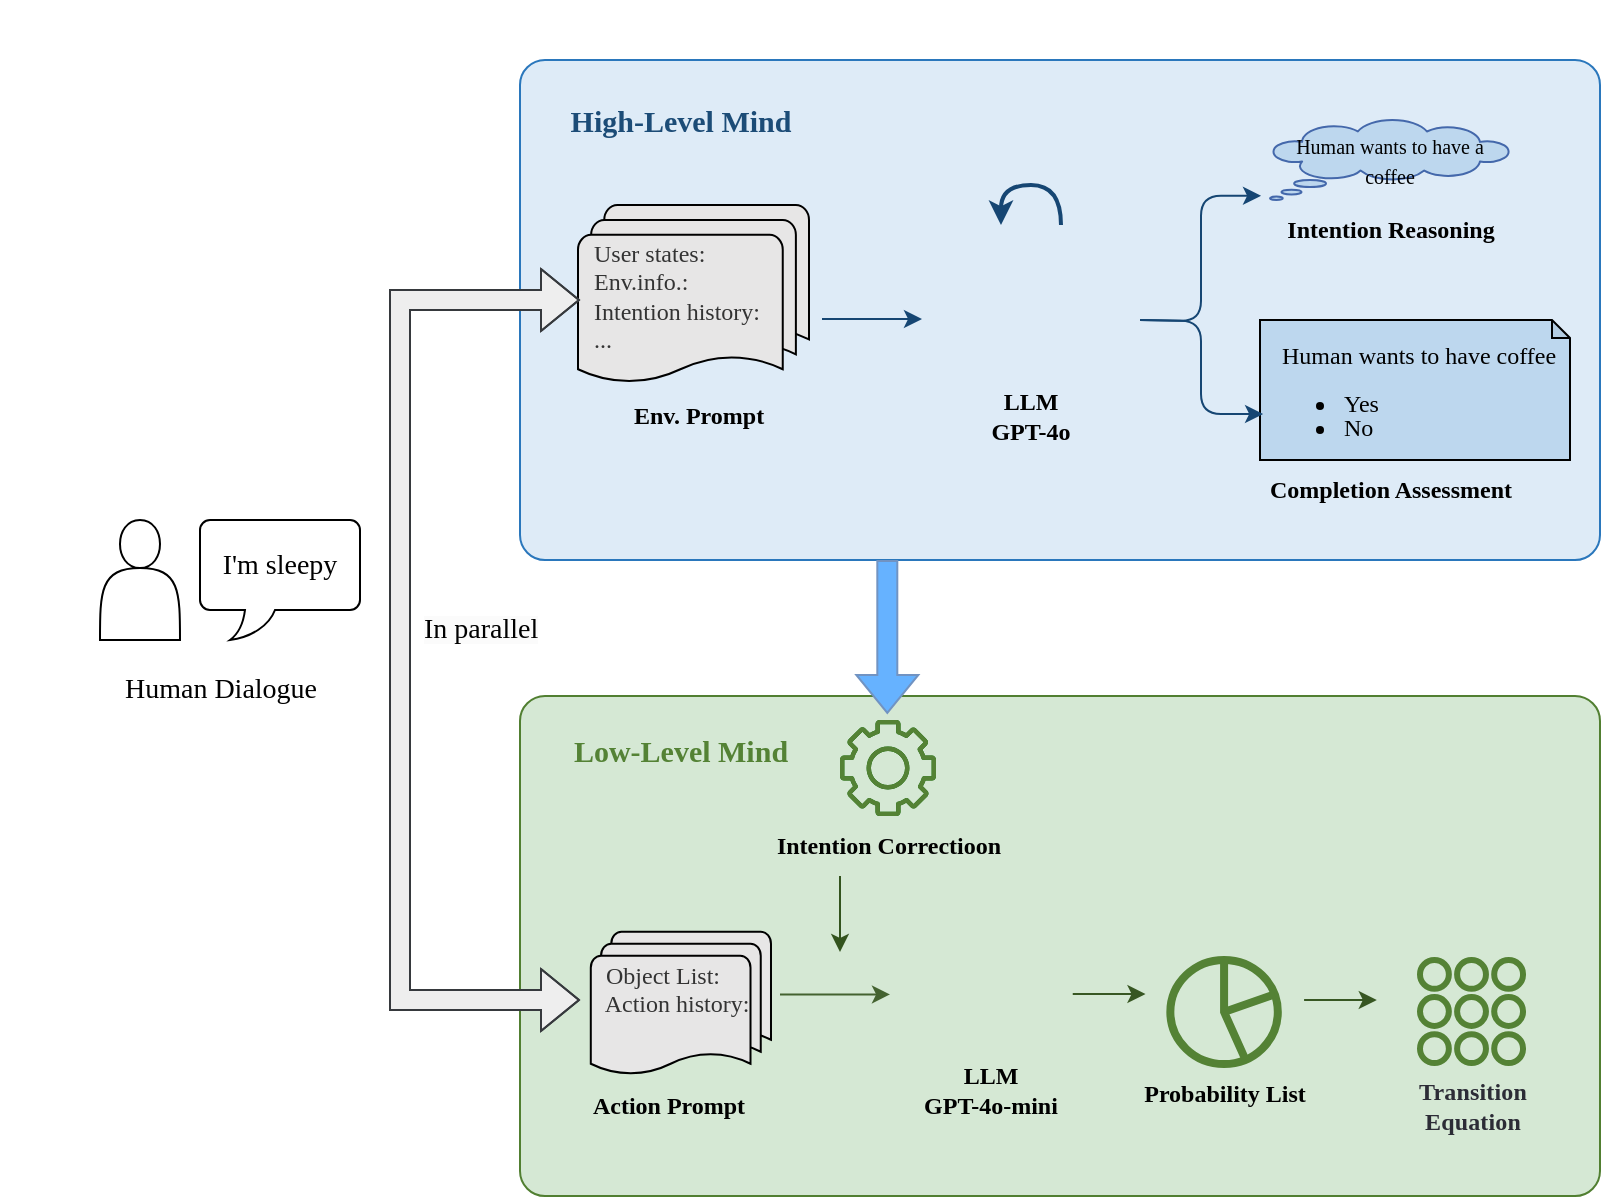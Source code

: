 <mxfile version="26.0.14">
  <diagram name="第 1 页" id="orEQxwCemTjO1oXjEmHk">
    <mxGraphModel dx="2040" dy="815" grid="1" gridSize="10" guides="1" tooltips="1" connect="1" arrows="1" fold="1" page="1" pageScale="1" pageWidth="827" pageHeight="1169" math="0" shadow="0">
      <root>
        <mxCell id="0" />
        <mxCell id="1" parent="0" />
        <mxCell id="g7v2DG5ht2M_UpjriIn8-2" value="" style="rounded=1;arcSize=5;whiteSpace=wrap;html=1;fillColor=#d5e8d4;strokeColor=light-dark(#517f31, #446e2c);" parent="1" vertex="1">
          <mxGeometry x="200" y="408" width="540" height="250" as="geometry" />
        </mxCell>
        <mxCell id="g7v2DG5ht2M_UpjriIn8-4" value="" style="rounded=1;arcSize=5;whiteSpace=wrap;html=1;fillColor=light-dark(#deebf7, #1d293b);strokeColor=light-dark(#2a77bc, #5c79a3);" parent="1" vertex="1">
          <mxGeometry x="200" y="90" width="540" height="250" as="geometry" />
        </mxCell>
        <mxCell id="g7v2DG5ht2M_UpjriIn8-10" value="" style="group" parent="1" vertex="1" connectable="0">
          <mxGeometry x="-10" y="320" width="140" height="100" as="geometry" />
        </mxCell>
        <mxCell id="BSoqJGOrdcuJqlclITtC-62" value="" style="group" parent="g7v2DG5ht2M_UpjriIn8-10" vertex="1" connectable="0">
          <mxGeometry x="-50" width="190" height="88" as="geometry" />
        </mxCell>
        <mxCell id="g7v2DG5ht2M_UpjriIn8-6" value="" style="shape=actor;whiteSpace=wrap;html=1;" parent="BSoqJGOrdcuJqlclITtC-62" vertex="1">
          <mxGeometry x="50" width="40" height="60" as="geometry" />
        </mxCell>
        <mxCell id="BSoqJGOrdcuJqlclITtC-63" value="&lt;font face=&quot;Times New Roman&quot; style=&quot;font-size: 14px;&quot;&gt;I&#39;m sleepy&lt;/font&gt;" style="whiteSpace=wrap;html=1;shape=mxgraph.basic.roundRectCallout;dx=30;dy=15;size=5;boundedLbl=1;" parent="BSoqJGOrdcuJqlclITtC-62" vertex="1">
          <mxGeometry x="100" width="80" height="60" as="geometry" />
        </mxCell>
        <mxCell id="g7v2DG5ht2M_UpjriIn8-7" value="&lt;font face=&quot;Times New Roman&quot; style=&quot;font-size: 14px;&quot;&gt;Human Dialogue&lt;/font&gt;" style="text;html=1;align=center;verticalAlign=middle;resizable=0;points=[];autosize=1;strokeColor=none;fillColor=none;" parent="g7v2DG5ht2M_UpjriIn8-10" vertex="1">
          <mxGeometry y="70" width="120" height="30" as="geometry" />
        </mxCell>
        <mxCell id="BSoqJGOrdcuJqlclITtC-10" style="edgeStyle=orthogonalEdgeStyle;rounded=1;orthogonalLoop=1;jettySize=auto;html=1;fillColor=#1ba1e2;strokeColor=light-dark(#164673, #51afe7);curved=0;textShadow=1;" parent="1" edge="1">
          <mxGeometry relative="1" as="geometry">
            <mxPoint x="351" y="219.5" as="sourcePoint" />
            <mxPoint x="401" y="219.5" as="targetPoint" />
          </mxGeometry>
        </mxCell>
        <mxCell id="BSoqJGOrdcuJqlclITtC-11" style="edgeStyle=orthogonalEdgeStyle;rounded=1;orthogonalLoop=1;jettySize=auto;html=1;fillColor=#1ba1e2;strokeColor=light-dark(#164673, #51afe7);curved=0;entryX=0.004;entryY=-0.071;entryDx=0;entryDy=0;entryPerimeter=0;" parent="1" target="BSoqJGOrdcuJqlclITtC-26" edge="1">
          <mxGeometry relative="1" as="geometry">
            <mxPoint x="510" y="220" as="sourcePoint" />
            <mxPoint x="560" y="220" as="targetPoint" />
          </mxGeometry>
        </mxCell>
        <mxCell id="BSoqJGOrdcuJqlclITtC-18" value="" style="group;strokeWidth=24;" parent="1" vertex="1" connectable="0">
          <mxGeometry x="239" y="520" width="91" height="105.37" as="geometry" />
        </mxCell>
        <mxCell id="BSoqJGOrdcuJqlclITtC-20" value="&lt;span style=&quot;color: rgba(0, 0, 0, 0); font-family: monospace; font-size: 0px; text-align: start;&quot;&gt;%3CmxGraphModel%3E%3Croot%3E%3CmxCell%20id%3D%220%22%2F%3E%3CmxCell%20id%3D%221%22%20parent%3D%220%22%2F%3E%3CmxCell%20id%3D%222%22%20value%3D%22%26lt%3Bb%26gt%3BEnv.%20Prompt%26lt%3B%2Fb%26gt%3B%22%20style%3D%22text%3Bhtml%3D1%3Balign%3Dcenter%3BverticalAlign%3Dmiddle%3Bresizable%3D0%3Bpoints%3D%5B%5D%3Bautosize%3D1%3BstrokeColor%3Dnone%3BfillColor%3Dnone%3B%22%20vertex%3D%221%22%20parent%3D%221%22%3E%3CmxGeometry%20x%3D%22235%22%20y%3D%22265%22%20width%3D%2290%22%20height%3D%2230%22%20as%3D%22geometry%22%2F%3E%3C%2FmxCell%3E%3C%2Froot%3E%3C%2FmxGraphModel%3E&lt;/span&gt;" style="text;html=1;align=center;verticalAlign=middle;resizable=0;points=[];autosize=1;strokeColor=none;fillColor=none;fontStyle=4" parent="BSoqJGOrdcuJqlclITtC-18" vertex="1">
          <mxGeometry x="32.436" y="78.218" width="20" height="30" as="geometry" />
        </mxCell>
        <mxCell id="BSoqJGOrdcuJqlclITtC-31" value="&lt;b&gt;&lt;font face=&quot;Times New Roman&quot;&gt;Action Prompt&lt;/font&gt;&lt;/b&gt;" style="text;html=1;align=center;verticalAlign=middle;resizable=0;points=[];autosize=1;strokeColor=none;fillColor=none;" parent="BSoqJGOrdcuJqlclITtC-18" vertex="1">
          <mxGeometry x="-14.726" y="78.22" width="100" height="30" as="geometry" />
        </mxCell>
        <mxCell id="Tn3CIqRwFTc3afVWmgXF-28" value="&lt;div style=&quot;color: rgb(51, 51, 51);&quot;&gt;&lt;span style=&quot;background-color: transparent; color: light-dark(rgb(51, 51, 51), rgb(193, 193, 193));&quot;&gt;&lt;font face=&quot;Times New Roman&quot;&gt;&amp;nbsp; Object List:&lt;/font&gt;&lt;/span&gt;&lt;/div&gt;&lt;div style=&quot;color: rgb(51, 51, 51);&quot;&gt;&lt;font face=&quot;Times New Roman&quot;&gt;&amp;nbsp; Action history:&lt;/font&gt;&lt;/div&gt;&lt;div style=&quot;color: rgb(51, 51, 51);&quot;&gt;&lt;font face=&quot;Times New Roman&quot;&gt;&amp;nbsp;&amp;nbsp;&lt;/font&gt;&lt;/div&gt;" style="strokeWidth=1;html=1;shape=mxgraph.flowchart.multi-document;whiteSpace=wrap;align=left;fillColor=light-dark(#e7e6e6, #ededed);" parent="BSoqJGOrdcuJqlclITtC-18" vertex="1">
          <mxGeometry x="-3.604" y="5.819" width="90.099" height="72.401" as="geometry" />
        </mxCell>
        <mxCell id="BSoqJGOrdcuJqlclITtC-23" value="" style="group;align=left;" parent="1" vertex="1" connectable="0">
          <mxGeometry x="239" y="142.5" width="115.5" height="145" as="geometry" />
        </mxCell>
        <mxCell id="BSoqJGOrdcuJqlclITtC-22" value="&lt;b&gt;&lt;font face=&quot;Times New Roman&quot;&gt;Env. Prompt&lt;/font&gt;&lt;/b&gt;" style="text;html=1;align=center;verticalAlign=middle;resizable=0;points=[];autosize=1;strokeColor=none;fillColor=none;" parent="BSoqJGOrdcuJqlclITtC-23" vertex="1">
          <mxGeometry x="5" y="110" width="90" height="30" as="geometry" />
        </mxCell>
        <mxCell id="Tn3CIqRwFTc3afVWmgXF-19" value="&lt;div style=&quot;color: rgb(51, 51, 51);&quot;&gt;&lt;span style=&quot;background-color: transparent; color: light-dark(rgb(51, 51, 51), rgb(193, 193, 193));&quot;&gt;&lt;font face=&quot;Times New Roman&quot;&gt;&amp;nbsp; User states:&lt;/font&gt;&lt;/span&gt;&lt;/div&gt;&lt;div style=&quot;color: rgb(51, 51, 51);&quot;&gt;&lt;span style=&quot;background-color: transparent; color: light-dark(rgb(51, 51, 51), rgb(193, 193, 193));&quot;&gt;&lt;font face=&quot;Times New Roman&quot;&gt;&amp;nbsp; Env.info.:&lt;/font&gt;&lt;/span&gt;&lt;/div&gt;&lt;div style=&quot;color: rgb(51, 51, 51);&quot;&gt;&lt;font face=&quot;Times New Roman&quot;&gt;&amp;nbsp; Intention history:&lt;/font&gt;&lt;/div&gt;&lt;div style=&quot;color: rgb(51, 51, 51);&quot;&gt;&lt;font face=&quot;Times New Roman&quot;&gt;&amp;nbsp; ...&lt;/font&gt;&lt;/div&gt;" style="strokeWidth=1;html=1;shape=mxgraph.flowchart.multi-document;whiteSpace=wrap;align=left;fillColor=light-dark(#e7e6e6, #ededed);" parent="BSoqJGOrdcuJqlclITtC-23" vertex="1">
          <mxGeometry x="-10" y="20" width="115.5" height="90" as="geometry" />
        </mxCell>
        <mxCell id="BSoqJGOrdcuJqlclITtC-25" value="" style="group" parent="1" vertex="1" connectable="0">
          <mxGeometry x="406" y="152.5" width="149" height="165" as="geometry" />
        </mxCell>
        <mxCell id="BSoqJGOrdcuJqlclITtC-5" value="" style="group;fontStyle=0;strokeWidth=1;" parent="BSoqJGOrdcuJqlclITtC-25" vertex="1" connectable="0">
          <mxGeometry width="149" height="165" as="geometry" />
        </mxCell>
        <mxCell id="BSoqJGOrdcuJqlclITtC-24" value="&lt;b&gt;&lt;font face=&quot;Times New Roman&quot;&gt;LLM&lt;/font&gt;&lt;/b&gt;&lt;div&gt;&lt;b&gt;&lt;font face=&quot;Times New Roman&quot;&gt;GPT-4o&lt;/font&gt;&lt;/b&gt;&lt;/div&gt;" style="text;html=1;align=center;verticalAlign=middle;resizable=0;points=[];autosize=1;strokeColor=none;fillColor=none;" parent="BSoqJGOrdcuJqlclITtC-5" vertex="1">
          <mxGeometry x="19" y="95" width="60" height="40" as="geometry" />
        </mxCell>
        <mxCell id="F1RbH0LAto5nmSiUoJRI-1" value="" style="curved=1;endArrow=classic;html=1;rounded=0;strokeWidth=2;strokeColor=light-dark(#164673, #ededed);" edge="1" parent="BSoqJGOrdcuJqlclITtC-5">
          <mxGeometry width="50" height="50" relative="1" as="geometry">
            <mxPoint x="64.5" y="20" as="sourcePoint" />
            <mxPoint x="34.5" y="20" as="targetPoint" />
            <Array as="points">
              <mxPoint x="64.5" />
              <mxPoint x="34.5" />
            </Array>
          </mxGeometry>
        </mxCell>
        <mxCell id="BSoqJGOrdcuJqlclITtC-27" value="" style="group" parent="1" vertex="1" connectable="0">
          <mxGeometry x="570" y="60" width="135" height="130" as="geometry" />
        </mxCell>
        <mxCell id="BSoqJGOrdcuJqlclITtC-15" value="" style="group" parent="BSoqJGOrdcuJqlclITtC-27" vertex="1" connectable="0">
          <mxGeometry y="60" width="130" height="60" as="geometry" />
        </mxCell>
        <mxCell id="BSoqJGOrdcuJqlclITtC-3" value="&lt;font style=&quot;font-size: 10px;&quot; face=&quot;Times New Roman&quot;&gt;Human wants to have a coffee&lt;/font&gt;" style="whiteSpace=wrap;html=1;shape=mxgraph.basic.cloud_callout;strokeColor=light-dark(#4468ab, #319eff);fillColor=light-dark(#bdd7ee, #1e4a76);" parent="BSoqJGOrdcuJqlclITtC-15" vertex="1">
          <mxGeometry x="5" width="120" height="40.0" as="geometry" />
        </mxCell>
        <mxCell id="BSoqJGOrdcuJqlclITtC-26" value="&lt;b&gt;&lt;font face=&quot;Times New Roman&quot;&gt;Intention Reasoning&lt;/font&gt;&lt;/b&gt;" style="text;html=1;align=center;verticalAlign=middle;resizable=0;points=[];autosize=1;strokeColor=none;fillColor=none;" parent="BSoqJGOrdcuJqlclITtC-27" vertex="1">
          <mxGeometry y="100" width="130" height="30" as="geometry" />
        </mxCell>
        <mxCell id="BSoqJGOrdcuJqlclITtC-29" value="&lt;font style=&quot;font-size: 15px;&quot; face=&quot;Times New Roman&quot;&gt;High-Level Mind&lt;/font&gt;" style="text;html=1;align=center;verticalAlign=middle;resizable=0;points=[];autosize=1;strokeColor=none;fillColor=none;fontColor=light-dark(#1c4c77, #a1cdf9);fontStyle=1" parent="1" vertex="1">
          <mxGeometry x="215" y="105" width="130" height="30" as="geometry" />
        </mxCell>
        <mxCell id="BSoqJGOrdcuJqlclITtC-30" value="&lt;font style=&quot;font-size: 15px;&quot; face=&quot;Times New Roman&quot;&gt;Low-Level Mind&lt;/font&gt;" style="text;html=1;align=center;verticalAlign=middle;resizable=0;points=[];autosize=1;strokeColor=none;fillColor=none;fontColor=light-dark(#548235, #69c195);fontStyle=1" parent="1" vertex="1">
          <mxGeometry x="215" y="420" width="130" height="30" as="geometry" />
        </mxCell>
        <mxCell id="BSoqJGOrdcuJqlclITtC-37" value="" style="group" parent="1" vertex="1" connectable="0">
          <mxGeometry x="309" y="420" width="150" height="78" as="geometry" />
        </mxCell>
        <mxCell id="BSoqJGOrdcuJqlclITtC-35" value="" style="sketch=0;outlineConnect=0;fontColor=#006633;gradientColor=none;fillColor=#006600;strokeColor=none;dashed=0;verticalLabelPosition=bottom;verticalAlign=top;align=center;html=1;fontSize=12;fontStyle=0;aspect=fixed;pointerEvents=1;shape=mxgraph.aws4.gear;" parent="BSoqJGOrdcuJqlclITtC-37" vertex="1">
          <mxGeometry x="51" width="48" height="48" as="geometry" />
        </mxCell>
        <mxCell id="BSoqJGOrdcuJqlclITtC-36" value="&lt;b&gt;&lt;font face=&quot;Times New Roman&quot;&gt;Intention Correctioon&lt;/font&gt;&lt;/b&gt;" style="text;html=1;align=center;verticalAlign=middle;resizable=0;points=[];autosize=1;strokeColor=none;fillColor=none;" parent="BSoqJGOrdcuJqlclITtC-37" vertex="1">
          <mxGeometry x="5" y="48" width="140" height="30" as="geometry" />
        </mxCell>
        <mxCell id="BSoqJGOrdcuJqlclITtC-45" value="" style="group" parent="BSoqJGOrdcuJqlclITtC-37" vertex="1" connectable="0">
          <mxGeometry width="150" height="78" as="geometry" />
        </mxCell>
        <mxCell id="BSoqJGOrdcuJqlclITtC-46" value="" style="sketch=0;outlineConnect=0;fontColor=light-dark(#548235, #69c195);gradientColor=none;fillColor=light-dark(#548235, #6fc76f);strokeColor=none;dashed=0;verticalLabelPosition=bottom;verticalAlign=top;align=center;html=1;fontSize=12;fontStyle=0;aspect=fixed;pointerEvents=1;shape=mxgraph.aws4.gear;" parent="BSoqJGOrdcuJqlclITtC-45" vertex="1">
          <mxGeometry x="51" width="48" height="48" as="geometry" />
        </mxCell>
        <mxCell id="BSoqJGOrdcuJqlclITtC-38" style="edgeStyle=orthogonalEdgeStyle;rounded=1;orthogonalLoop=1;jettySize=auto;html=1;fillColor=#1ba1e2;strokeColor=light-dark(#446230, #28ab6a);curved=0;" parent="1" edge="1">
          <mxGeometry relative="1" as="geometry">
            <mxPoint x="330" y="557.21" as="sourcePoint" />
            <mxPoint x="385" y="557.21" as="targetPoint" />
          </mxGeometry>
        </mxCell>
        <mxCell id="BSoqJGOrdcuJqlclITtC-39" value="" style="group" parent="1" vertex="1" connectable="0">
          <mxGeometry x="389.62" y="515" width="86.75" height="110.37" as="geometry" />
        </mxCell>
        <mxCell id="BSoqJGOrdcuJqlclITtC-40" value="" style="group;fontStyle=0;strokeWidth=2;" parent="BSoqJGOrdcuJqlclITtC-39" vertex="1" connectable="0">
          <mxGeometry width="86.75" height="110.37" as="geometry" />
        </mxCell>
        <mxCell id="BSoqJGOrdcuJqlclITtC-42" value="&lt;b&gt;&lt;font face=&quot;Times New Roman&quot;&gt;LLM&lt;/font&gt;&lt;/b&gt;&lt;div&gt;&lt;b&gt;&lt;font face=&quot;Times New Roman&quot;&gt;GPT-4o-mini&lt;/font&gt;&lt;/b&gt;&lt;/div&gt;" style="text;html=1;align=center;verticalAlign=middle;resizable=0;points=[];autosize=1;strokeColor=none;fillColor=none;" parent="BSoqJGOrdcuJqlclITtC-40" vertex="1">
          <mxGeometry x="-0.1" y="70.37" width="90" height="40" as="geometry" />
        </mxCell>
        <mxCell id="BSoqJGOrdcuJqlclITtC-48" value="" style="shape=flexArrow;endArrow=classic;html=1;rounded=0;fillColor=#66B2FF;strokeColor=light-dark(#7193c2, #ededed);" parent="1" edge="1">
          <mxGeometry width="50" height="50" relative="1" as="geometry">
            <mxPoint x="383.66" y="340" as="sourcePoint" />
            <mxPoint x="383.657" y="417.001" as="targetPoint" />
          </mxGeometry>
        </mxCell>
        <mxCell id="BSoqJGOrdcuJqlclITtC-51" style="edgeStyle=orthogonalEdgeStyle;rounded=1;orthogonalLoop=1;jettySize=auto;html=1;fillColor=#1ba1e2;strokeColor=light-dark(#33531e, #28ab6a);curved=0;horizontal=1;" parent="1" edge="1">
          <mxGeometry relative="1" as="geometry">
            <mxPoint x="360" y="498" as="sourcePoint" />
            <mxPoint x="360" y="536" as="targetPoint" />
            <Array as="points">
              <mxPoint x="360" y="526" />
              <mxPoint x="360" y="526" />
            </Array>
          </mxGeometry>
        </mxCell>
        <mxCell id="BSoqJGOrdcuJqlclITtC-53" style="edgeStyle=orthogonalEdgeStyle;rounded=1;orthogonalLoop=1;jettySize=auto;html=1;fillColor=#1ba1e2;strokeColor=light-dark(#385723, #28ab6a);curved=0;" parent="1" edge="1">
          <mxGeometry relative="1" as="geometry">
            <mxPoint x="476.37" y="557" as="sourcePoint" />
            <mxPoint x="512.37" y="557" as="targetPoint" />
            <Array as="points">
              <mxPoint x="512.74" y="557.21" />
              <mxPoint x="512.74" y="557.21" />
            </Array>
          </mxGeometry>
        </mxCell>
        <mxCell id="BSoqJGOrdcuJqlclITtC-60" value="" style="shape=flexArrow;endArrow=classic;startArrow=classic;html=1;rounded=0;fillColor=#eeeeee;strokeColor=#36393d;" parent="1" edge="1">
          <mxGeometry width="100" height="100" relative="1" as="geometry">
            <mxPoint x="230" y="560" as="sourcePoint" />
            <mxPoint x="230" y="210" as="targetPoint" />
            <Array as="points">
              <mxPoint x="140" y="560" />
              <mxPoint x="140" y="370" />
              <mxPoint x="140" y="210" />
            </Array>
          </mxGeometry>
        </mxCell>
        <mxCell id="BSoqJGOrdcuJqlclITtC-61" value="&lt;span style=&quot;color: rgb(0, 0, 0); font-style: normal; font-variant-ligatures: normal; font-variant-caps: normal; font-weight: 400; letter-spacing: normal; orphans: 2; text-align: center; text-indent: 0px; text-transform: none; widows: 2; word-spacing: 0px; -webkit-text-stroke-width: 0px; white-space: nowrap; background-color: rgb(251, 251, 251); text-decoration-thickness: initial; text-decoration-style: initial; text-decoration-color: initial; float: none; display: inline !important;&quot;&gt;&lt;font face=&quot;Times New Roman&quot; style=&quot;font-size: 14px;&quot;&gt;In parallel&lt;/font&gt;&lt;/span&gt;" style="text;whiteSpace=wrap;html=1;" parent="1" vertex="1">
          <mxGeometry x="150" y="360" width="120" height="40" as="geometry" />
        </mxCell>
        <mxCell id="Tn3CIqRwFTc3afVWmgXF-7" value="" style="group" parent="1" vertex="1" connectable="0">
          <mxGeometry x="570" y="190" width="135" height="130" as="geometry" />
        </mxCell>
        <mxCell id="Tn3CIqRwFTc3afVWmgXF-10" value="&lt;b&gt;&lt;font face=&quot;Times New Roman&quot;&gt;Completion Assessment&lt;/font&gt;&lt;/b&gt;" style="text;html=1;align=center;verticalAlign=middle;resizable=0;points=[];autosize=1;strokeColor=none;fillColor=none;" parent="Tn3CIqRwFTc3afVWmgXF-7" vertex="1">
          <mxGeometry x="-5" y="100" width="140" height="30" as="geometry" />
        </mxCell>
        <mxCell id="Tn3CIqRwFTc3afVWmgXF-22" value="" style="shape=image;html=1;verticalAlign=top;verticalLabelPosition=bottom;labelBackgroundColor=#ffffff;imageAspect=0;aspect=fixed;image=https://cdn0.iconfinder.com/data/icons/phosphor-light-vol-1/256/brain-light-128.png;imageBackground=none;imageBorder=none;" parent="1" vertex="1">
          <mxGeometry x="414" y="170" width="83" height="83" as="geometry" />
        </mxCell>
        <mxCell id="Tn3CIqRwFTc3afVWmgXF-30" value="" style="shape=image;html=1;verticalAlign=top;verticalLabelPosition=bottom;labelBackgroundColor=#ffffff;imageAspect=0;aspect=fixed;image=https://cdn0.iconfinder.com/data/icons/phosphor-light-vol-1/256/brain-light-128.png;imageBackground=none;imageBorder=none;" parent="1" vertex="1">
          <mxGeometry x="400.31" y="530" width="65.37" height="65.37" as="geometry" />
        </mxCell>
        <mxCell id="Tn3CIqRwFTc3afVWmgXF-31" value="&lt;div style=&quot;text-align: center; line-height: 100%;&quot;&gt;&lt;span style=&quot;background-color: transparent; color: light-dark(rgb(0, 0, 0), rgb(255, 255, 255)); font-family: &amp;quot;Times New Roman&amp;quot;;&quot;&gt;&amp;nbsp; &amp;nbsp; &amp;nbsp;&lt;/span&gt;&lt;/div&gt;&lt;div style=&quot;text-align: center; line-height: 100%;&quot;&gt;&lt;span style=&quot;background-color: transparent; color: light-dark(rgb(0, 0, 0), rgb(255, 255, 255)); font-family: &amp;quot;Times New Roman&amp;quot;;&quot;&gt;&amp;nbsp; &amp;nbsp;&lt;/span&gt;&lt;span style=&quot;font-family: &amp;quot;Times New Roman&amp;quot;; background-color: transparent; color: light-dark(rgb(0, 0, 0), rgb(255, 255, 255));&quot;&gt;Human wants to have coffee&lt;/span&gt;&lt;/div&gt;&lt;ul style=&quot;line-height: 100%;&quot;&gt;&lt;li&gt;&lt;font face=&quot;Times New Roman&quot;&gt;Yes&lt;/font&gt;&lt;/li&gt;&lt;li&gt;&lt;font face=&quot;Times New Roman&quot;&gt;No&lt;/font&gt;&lt;/li&gt;&lt;/ul&gt;" style="shape=note;whiteSpace=wrap;html=1;backgroundOutline=1;darkOpacity=0.05;align=left;size=9;fillColor=light-dark(#bdd7ee, #ededed);" parent="1" vertex="1">
          <mxGeometry x="570" y="220" width="155" height="70" as="geometry" />
        </mxCell>
        <mxCell id="Tn3CIqRwFTc3afVWmgXF-33" style="edgeStyle=orthogonalEdgeStyle;rounded=1;orthogonalLoop=1;jettySize=auto;html=1;fillColor=#1ba1e2;strokeColor=light-dark(#164673, #51afe7);curved=0;entryX=0.01;entryY=0.672;entryDx=0;entryDy=0;entryPerimeter=0;" parent="1" target="Tn3CIqRwFTc3afVWmgXF-31" edge="1">
          <mxGeometry relative="1" as="geometry">
            <mxPoint x="510" y="220" as="sourcePoint" />
            <mxPoint x="581" y="168" as="targetPoint" />
          </mxGeometry>
        </mxCell>
        <mxCell id="Tn3CIqRwFTc3afVWmgXF-34" style="edgeStyle=orthogonalEdgeStyle;rounded=1;orthogonalLoop=1;jettySize=auto;html=1;fillColor=#1ba1e2;strokeColor=light-dark(#385723, #28ab6a);curved=0;" parent="1" edge="1">
          <mxGeometry relative="1" as="geometry">
            <mxPoint x="592.04" y="560" as="sourcePoint" />
            <mxPoint x="628.04" y="560" as="targetPoint" />
            <Array as="points">
              <mxPoint x="628.41" y="560.21" />
              <mxPoint x="628.41" y="560.21" />
            </Array>
          </mxGeometry>
        </mxCell>
        <mxCell id="Tn3CIqRwFTc3afVWmgXF-35" value="" style="group" parent="1" vertex="1" connectable="0">
          <mxGeometry x="502.037" y="540" width="100" height="82.0" as="geometry" />
        </mxCell>
        <mxCell id="BSoqJGOrdcuJqlclITtC-57" value="" style="html=1;verticalLabelPosition=bottom;align=center;labelBackgroundColor=#ffffff;verticalAlign=top;strokeWidth=4;strokeColor=light-dark(#548235, #32a0ff);shadow=0;dashed=0;shape=mxgraph.ios7.icons.pie_chart;aspect=fixed;fillColor=light-dark(#d5e8d4, #ededed);fontStyle=0" parent="Tn3CIqRwFTc3afVWmgXF-35" vertex="1">
          <mxGeometry x="23.133" width="53.74" height="52" as="geometry" />
        </mxCell>
        <mxCell id="BSoqJGOrdcuJqlclITtC-58" value="&lt;b&gt;&lt;font face=&quot;Times New Roman&quot;&gt;Probability List&lt;/font&gt;&lt;/b&gt;" style="text;html=1;align=center;verticalAlign=middle;resizable=0;points=[];autosize=1;strokeColor=none;fillColor=none;fontStyle=0" parent="Tn3CIqRwFTc3afVWmgXF-35" vertex="1">
          <mxGeometry y="52.0" width="100" height="30" as="geometry" />
        </mxCell>
        <mxCell id="Tn3CIqRwFTc3afVWmgXF-36" value="" style="group" parent="1" vertex="1" connectable="0">
          <mxGeometry x="620" y="540" width="130" height="82" as="geometry" />
        </mxCell>
        <mxCell id="Tn3CIqRwFTc3afVWmgXF-38" value="&lt;font face=&quot;Times New Roman&quot;&gt;&lt;span style=&quot;color: rgb(44, 44, 54); letter-spacing: 0.08px; text-align: start; white-space: pre-wrap;&quot;&gt;&lt;b&gt;Transition Equation&lt;/b&gt;&lt;/span&gt;&lt;/font&gt;" style="text;html=1;align=center;verticalAlign=middle;resizable=0;points=[];autosize=1;strokeColor=none;fillColor=none;fontStyle=0" parent="Tn3CIqRwFTc3afVWmgXF-36" vertex="1">
          <mxGeometry x="-9.237" y="58.22" width="130" height="30" as="geometry" />
        </mxCell>
        <mxCell id="Tn3CIqRwFTc3afVWmgXF-42" value="" style="html=1;verticalLabelPosition=bottom;align=center;labelBackgroundColor=#ffffff;verticalAlign=top;strokeWidth=3;strokeColor=light-dark(#548235, #32a0ff);shadow=0;dashed=0;shape=mxgraph.ios7.icons.keypad;aspect=fixed;fillColor=none;" parent="1" vertex="1">
          <mxGeometry x="650" y="540" width="51.53" height="51.53" as="geometry" />
        </mxCell>
      </root>
    </mxGraphModel>
  </diagram>
</mxfile>
